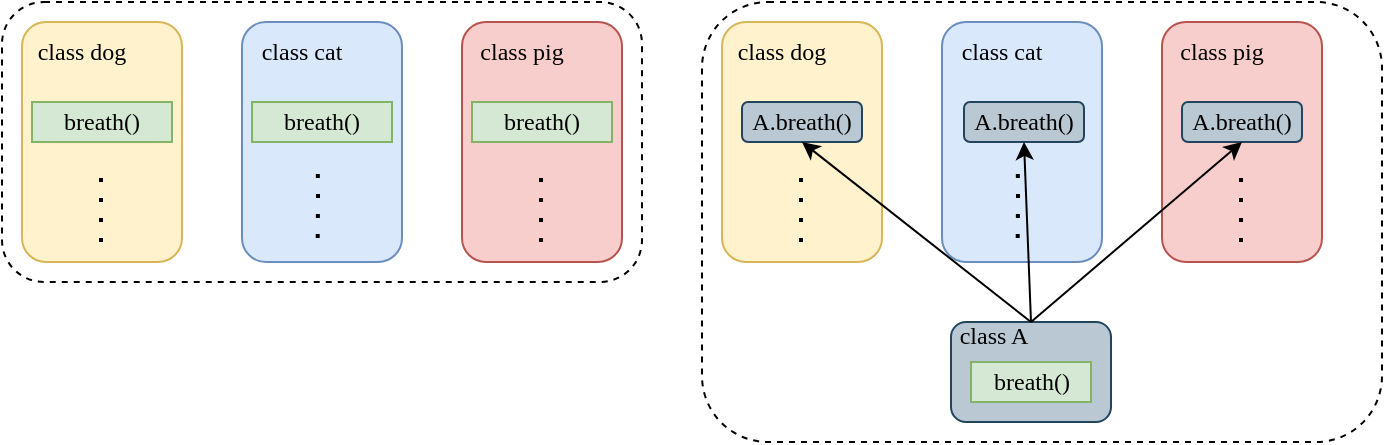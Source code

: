 <mxfile version="26.0.14">
  <diagram name="第 1 页" id="bPMIMUnnVZ51AsMIhVQp">
    <mxGraphModel dx="1590" dy="504" grid="1" gridSize="10" guides="1" tooltips="1" connect="1" arrows="1" fold="1" page="1" pageScale="1" pageWidth="827" pageHeight="1169" math="0" shadow="0">
      <root>
        <mxCell id="0" />
        <mxCell id="1" parent="0" />
        <mxCell id="ikPtMA8YlD2nCyeHiFWI-21" value="" style="rounded=1;whiteSpace=wrap;html=1;dashed=1;fontFamily=Times New Roman;" vertex="1" parent="1">
          <mxGeometry x="-40" y="160" width="320" height="140" as="geometry" />
        </mxCell>
        <mxCell id="ikPtMA8YlD2nCyeHiFWI-1" value="" style="rounded=1;whiteSpace=wrap;html=1;fillColor=#fff2cc;strokeColor=#d6b656;fontFamily=Times New Roman;" vertex="1" parent="1">
          <mxGeometry x="-30" y="170" width="80" height="120" as="geometry" />
        </mxCell>
        <mxCell id="ikPtMA8YlD2nCyeHiFWI-5" value="" style="rounded=1;whiteSpace=wrap;html=1;fillColor=#dae8fc;strokeColor=#6c8ebf;fontFamily=Times New Roman;" vertex="1" parent="1">
          <mxGeometry x="80" y="170" width="80" height="120" as="geometry" />
        </mxCell>
        <mxCell id="ikPtMA8YlD2nCyeHiFWI-6" value="" style="rounded=1;whiteSpace=wrap;html=1;fillColor=#f8cecc;strokeColor=#b85450;fontFamily=Times New Roman;" vertex="1" parent="1">
          <mxGeometry x="190" y="170" width="80" height="120" as="geometry" />
        </mxCell>
        <mxCell id="ikPtMA8YlD2nCyeHiFWI-7" value="class dog" style="text;html=1;align=center;verticalAlign=middle;whiteSpace=wrap;rounded=0;fontFamily=Times New Roman;" vertex="1" parent="1">
          <mxGeometry x="-30" y="170" width="60" height="30" as="geometry" />
        </mxCell>
        <mxCell id="ikPtMA8YlD2nCyeHiFWI-8" value="class cat" style="text;html=1;align=center;verticalAlign=middle;whiteSpace=wrap;rounded=0;fontFamily=Times New Roman;" vertex="1" parent="1">
          <mxGeometry x="80" y="170" width="60" height="30" as="geometry" />
        </mxCell>
        <mxCell id="ikPtMA8YlD2nCyeHiFWI-9" value="class pig" style="text;html=1;align=center;verticalAlign=middle;whiteSpace=wrap;rounded=0;fontFamily=Times New Roman;" vertex="1" parent="1">
          <mxGeometry x="190" y="170" width="60" height="30" as="geometry" />
        </mxCell>
        <mxCell id="ikPtMA8YlD2nCyeHiFWI-10" value="breath()" style="rounded=0;whiteSpace=wrap;html=1;fillColor=#d5e8d4;strokeColor=#82b366;fontFamily=Times New Roman;" vertex="1" parent="1">
          <mxGeometry x="-25" y="210" width="70" height="20" as="geometry" />
        </mxCell>
        <mxCell id="ikPtMA8YlD2nCyeHiFWI-11" value="breath()" style="rounded=0;whiteSpace=wrap;html=1;fillColor=#d5e8d4;strokeColor=#82b366;fontFamily=Times New Roman;" vertex="1" parent="1">
          <mxGeometry x="85" y="210" width="70" height="20" as="geometry" />
        </mxCell>
        <mxCell id="ikPtMA8YlD2nCyeHiFWI-12" value="breath()" style="rounded=0;whiteSpace=wrap;html=1;fillColor=#d5e8d4;strokeColor=#82b366;fontFamily=Times New Roman;" vertex="1" parent="1">
          <mxGeometry x="195" y="210" width="70" height="20" as="geometry" />
        </mxCell>
        <mxCell id="ikPtMA8YlD2nCyeHiFWI-13" value="" style="endArrow=none;dashed=1;html=1;rounded=0;dashPattern=1 4;strokeWidth=2;fontFamily=Times New Roman;" edge="1" parent="1">
          <mxGeometry width="50" height="50" relative="1" as="geometry">
            <mxPoint x="9.5" y="280" as="sourcePoint" />
            <mxPoint x="9.5" y="240" as="targetPoint" />
          </mxGeometry>
        </mxCell>
        <mxCell id="ikPtMA8YlD2nCyeHiFWI-14" value="" style="endArrow=none;dashed=1;html=1;rounded=0;dashPattern=1 4;strokeWidth=2;fontFamily=Times New Roman;" edge="1" parent="1">
          <mxGeometry width="50" height="50" relative="1" as="geometry">
            <mxPoint x="117.85" y="278" as="sourcePoint" />
            <mxPoint x="117.85" y="238" as="targetPoint" />
            <Array as="points">
              <mxPoint x="118" y="258" />
            </Array>
          </mxGeometry>
        </mxCell>
        <mxCell id="ikPtMA8YlD2nCyeHiFWI-16" value="" style="endArrow=none;dashed=1;html=1;rounded=0;dashPattern=1 4;strokeWidth=2;fontFamily=Times New Roman;" edge="1" parent="1">
          <mxGeometry width="50" height="50" relative="1" as="geometry">
            <mxPoint x="229.5" y="280" as="sourcePoint" />
            <mxPoint x="229.5" y="240" as="targetPoint" />
          </mxGeometry>
        </mxCell>
        <mxCell id="ikPtMA8YlD2nCyeHiFWI-22" value="" style="rounded=1;whiteSpace=wrap;html=1;dashed=1;fontFamily=Times New Roman;" vertex="1" parent="1">
          <mxGeometry x="310" y="160" width="340" height="220" as="geometry" />
        </mxCell>
        <mxCell id="ikPtMA8YlD2nCyeHiFWI-23" value="" style="rounded=1;whiteSpace=wrap;html=1;fillColor=#fff2cc;strokeColor=#d6b656;fontFamily=Times New Roman;" vertex="1" parent="1">
          <mxGeometry x="320" y="170" width="80" height="120" as="geometry" />
        </mxCell>
        <mxCell id="ikPtMA8YlD2nCyeHiFWI-24" value="" style="rounded=1;whiteSpace=wrap;html=1;fillColor=#dae8fc;strokeColor=#6c8ebf;fontFamily=Times New Roman;" vertex="1" parent="1">
          <mxGeometry x="430" y="170" width="80" height="120" as="geometry" />
        </mxCell>
        <mxCell id="ikPtMA8YlD2nCyeHiFWI-25" value="" style="rounded=1;whiteSpace=wrap;html=1;fillColor=#f8cecc;strokeColor=#b85450;fontFamily=Times New Roman;" vertex="1" parent="1">
          <mxGeometry x="540" y="170" width="80" height="120" as="geometry" />
        </mxCell>
        <mxCell id="ikPtMA8YlD2nCyeHiFWI-26" value="class dog" style="text;html=1;align=center;verticalAlign=middle;whiteSpace=wrap;rounded=0;fontFamily=Times New Roman;" vertex="1" parent="1">
          <mxGeometry x="320" y="170" width="60" height="30" as="geometry" />
        </mxCell>
        <mxCell id="ikPtMA8YlD2nCyeHiFWI-27" value="class cat" style="text;html=1;align=center;verticalAlign=middle;whiteSpace=wrap;rounded=0;fontFamily=Times New Roman;" vertex="1" parent="1">
          <mxGeometry x="430" y="170" width="60" height="30" as="geometry" />
        </mxCell>
        <mxCell id="ikPtMA8YlD2nCyeHiFWI-28" value="class pig" style="text;html=1;align=center;verticalAlign=middle;whiteSpace=wrap;rounded=0;fontFamily=Times New Roman;" vertex="1" parent="1">
          <mxGeometry x="540" y="170" width="60" height="30" as="geometry" />
        </mxCell>
        <mxCell id="ikPtMA8YlD2nCyeHiFWI-32" value="" style="endArrow=none;dashed=1;html=1;rounded=0;dashPattern=1 4;strokeWidth=2;fontFamily=Times New Roman;" edge="1" parent="1">
          <mxGeometry width="50" height="50" relative="1" as="geometry">
            <mxPoint x="359.5" y="280" as="sourcePoint" />
            <mxPoint x="359.5" y="240" as="targetPoint" />
          </mxGeometry>
        </mxCell>
        <mxCell id="ikPtMA8YlD2nCyeHiFWI-33" value="" style="endArrow=none;dashed=1;html=1;rounded=0;dashPattern=1 4;strokeWidth=2;fontFamily=Times New Roman;" edge="1" parent="1">
          <mxGeometry width="50" height="50" relative="1" as="geometry">
            <mxPoint x="467.85" y="278" as="sourcePoint" />
            <mxPoint x="467.85" y="238" as="targetPoint" />
            <Array as="points">
              <mxPoint x="468" y="258" />
            </Array>
          </mxGeometry>
        </mxCell>
        <mxCell id="ikPtMA8YlD2nCyeHiFWI-34" value="" style="endArrow=none;dashed=1;html=1;rounded=0;dashPattern=1 4;strokeWidth=2;fontFamily=Times New Roman;" edge="1" parent="1">
          <mxGeometry width="50" height="50" relative="1" as="geometry">
            <mxPoint x="579.5" y="280" as="sourcePoint" />
            <mxPoint x="579.5" y="240" as="targetPoint" />
          </mxGeometry>
        </mxCell>
        <mxCell id="ikPtMA8YlD2nCyeHiFWI-39" value="A.breath()" style="rounded=1;whiteSpace=wrap;html=1;fillColor=#bac8d3;strokeColor=#23445d;fontFamily=Times New Roman;" vertex="1" parent="1">
          <mxGeometry x="330" y="210" width="60" height="20" as="geometry" />
        </mxCell>
        <mxCell id="ikPtMA8YlD2nCyeHiFWI-40" value="A.breath()" style="rounded=1;whiteSpace=wrap;html=1;fillColor=#bac8d3;strokeColor=#23445d;fontFamily=Times New Roman;" vertex="1" parent="1">
          <mxGeometry x="441" y="210" width="60" height="20" as="geometry" />
        </mxCell>
        <mxCell id="ikPtMA8YlD2nCyeHiFWI-41" value="A.breath()" style="rounded=1;whiteSpace=wrap;html=1;fillColor=#bac8d3;strokeColor=#23445d;fontFamily=Times New Roman;" vertex="1" parent="1">
          <mxGeometry x="550" y="210" width="60" height="20" as="geometry" />
        </mxCell>
        <mxCell id="ikPtMA8YlD2nCyeHiFWI-43" value="" style="group;fontFamily=Times New Roman;" vertex="1" connectable="0" parent="1">
          <mxGeometry x="425.5" y="312" width="89" height="58" as="geometry" />
        </mxCell>
        <mxCell id="ikPtMA8YlD2nCyeHiFWI-36" value="" style="rounded=1;whiteSpace=wrap;html=1;fillColor=#bac8d3;strokeColor=#23445d;fontFamily=Times New Roman;" vertex="1" parent="ikPtMA8YlD2nCyeHiFWI-43">
          <mxGeometry x="9" y="8" width="80" height="50" as="geometry" />
        </mxCell>
        <mxCell id="ikPtMA8YlD2nCyeHiFWI-37" value="breath()" style="rounded=0;whiteSpace=wrap;html=1;fillColor=#d5e8d4;strokeColor=#82b366;fontFamily=Times New Roman;" vertex="1" parent="ikPtMA8YlD2nCyeHiFWI-43">
          <mxGeometry x="19" y="28" width="60" height="20" as="geometry" />
        </mxCell>
        <mxCell id="ikPtMA8YlD2nCyeHiFWI-38" value="class A" style="text;html=1;align=center;verticalAlign=middle;whiteSpace=wrap;rounded=0;fontFamily=Times New Roman;" vertex="1" parent="ikPtMA8YlD2nCyeHiFWI-43">
          <mxGeometry width="60" height="30" as="geometry" />
        </mxCell>
        <mxCell id="ikPtMA8YlD2nCyeHiFWI-46" value="" style="endArrow=classic;html=1;rounded=0;exitX=0.5;exitY=0;exitDx=0;exitDy=0;entryX=0.5;entryY=1;entryDx=0;entryDy=0;fontFamily=Times New Roman;" edge="1" parent="1" source="ikPtMA8YlD2nCyeHiFWI-36" target="ikPtMA8YlD2nCyeHiFWI-39">
          <mxGeometry width="50" height="50" relative="1" as="geometry">
            <mxPoint x="380" y="250" as="sourcePoint" />
            <mxPoint x="330" y="300" as="targetPoint" />
          </mxGeometry>
        </mxCell>
        <mxCell id="ikPtMA8YlD2nCyeHiFWI-45" value="" style="endArrow=classic;html=1;rounded=0;exitX=0.5;exitY=0;exitDx=0;exitDy=0;entryX=0.5;entryY=1;entryDx=0;entryDy=0;fontFamily=Times New Roman;" edge="1" parent="1" source="ikPtMA8YlD2nCyeHiFWI-36" target="ikPtMA8YlD2nCyeHiFWI-40">
          <mxGeometry width="50" height="50" relative="1" as="geometry">
            <mxPoint x="370" y="240" as="sourcePoint" />
            <mxPoint x="320" y="290" as="targetPoint" />
          </mxGeometry>
        </mxCell>
        <mxCell id="ikPtMA8YlD2nCyeHiFWI-44" value="" style="endArrow=classic;html=1;rounded=0;exitX=0.5;exitY=0;exitDx=0;exitDy=0;entryX=0.5;entryY=1;entryDx=0;entryDy=0;fontFamily=Times New Roman;" edge="1" parent="1" source="ikPtMA8YlD2nCyeHiFWI-36" target="ikPtMA8YlD2nCyeHiFWI-41">
          <mxGeometry width="50" height="50" relative="1" as="geometry">
            <mxPoint x="360" y="230" as="sourcePoint" />
            <mxPoint x="310" y="280" as="targetPoint" />
          </mxGeometry>
        </mxCell>
      </root>
    </mxGraphModel>
  </diagram>
</mxfile>
